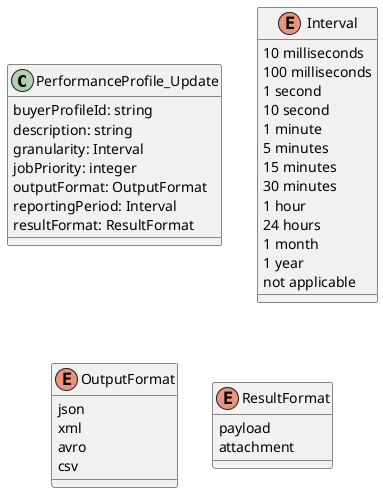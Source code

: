 @startuml useCase4PatchModel

class PerformanceProfile_Update {

    buyerProfileId: string
    description: string
    granularity: Interval
    jobPriority: integer
    outputFormat: OutputFormat
    reportingPeriod: Interval
    resultFormat: ResultFormat
}

enum Interval {

    10 milliseconds
    100 milliseconds
    1 second
    10 second
    1 minute
    5 minutes
    15 minutes
    30 minutes
    1 hour
    24 hours
    1 month
    1 year
    not applicable
}

enum OutputFormat {

    json
    xml
    avro
    csv
}

enum ResultFormat {

    payload
    attachment
}

@enduml